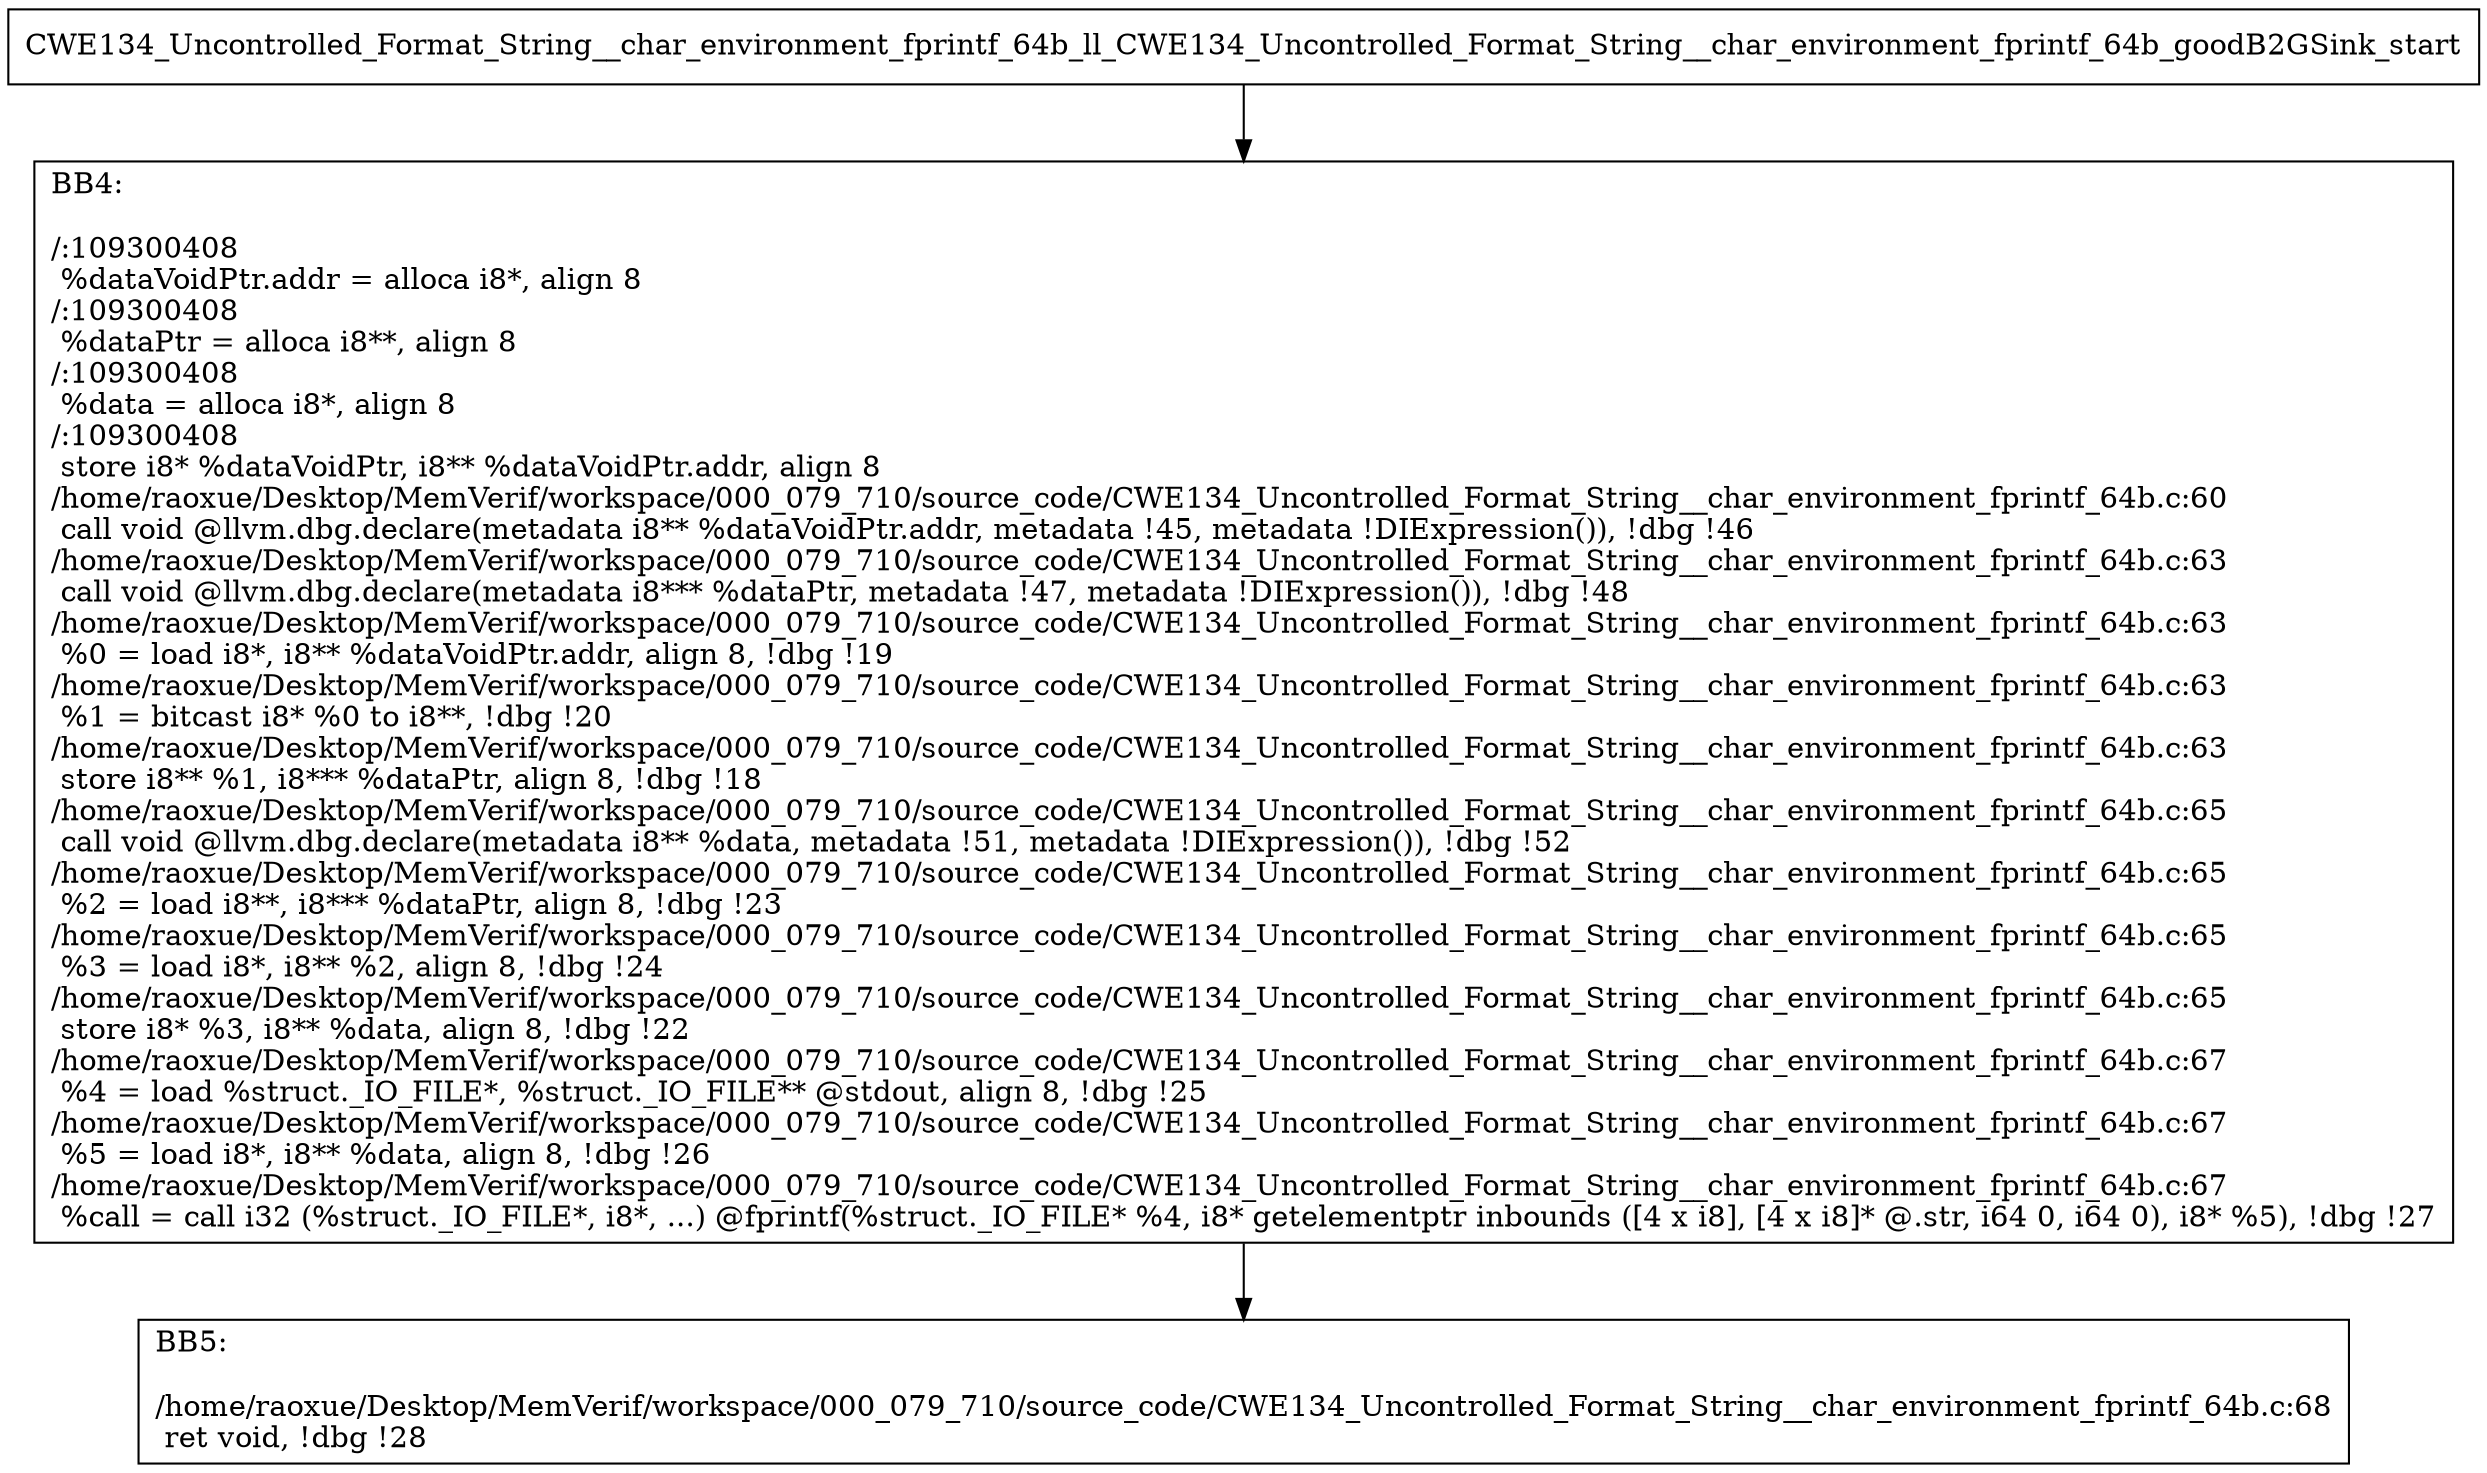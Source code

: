 digraph "CFG for'CWE134_Uncontrolled_Format_String__char_environment_fprintf_64b_ll_CWE134_Uncontrolled_Format_String__char_environment_fprintf_64b_goodB2GSink' function" {
	BBCWE134_Uncontrolled_Format_String__char_environment_fprintf_64b_ll_CWE134_Uncontrolled_Format_String__char_environment_fprintf_64b_goodB2GSink_start[shape=record,label="{CWE134_Uncontrolled_Format_String__char_environment_fprintf_64b_ll_CWE134_Uncontrolled_Format_String__char_environment_fprintf_64b_goodB2GSink_start}"];
	BBCWE134_Uncontrolled_Format_String__char_environment_fprintf_64b_ll_CWE134_Uncontrolled_Format_String__char_environment_fprintf_64b_goodB2GSink_start-> CWE134_Uncontrolled_Format_String__char_environment_fprintf_64b_ll_CWE134_Uncontrolled_Format_String__char_environment_fprintf_64b_goodB2GSinkBB4;
	CWE134_Uncontrolled_Format_String__char_environment_fprintf_64b_ll_CWE134_Uncontrolled_Format_String__char_environment_fprintf_64b_goodB2GSinkBB4 [shape=record, label="{BB4:\l\l/:109300408\l
  %dataVoidPtr.addr = alloca i8*, align 8\l
/:109300408\l
  %dataPtr = alloca i8**, align 8\l
/:109300408\l
  %data = alloca i8*, align 8\l
/:109300408\l
  store i8* %dataVoidPtr, i8** %dataVoidPtr.addr, align 8\l
/home/raoxue/Desktop/MemVerif/workspace/000_079_710/source_code/CWE134_Uncontrolled_Format_String__char_environment_fprintf_64b.c:60\l
  call void @llvm.dbg.declare(metadata i8** %dataVoidPtr.addr, metadata !45, metadata !DIExpression()), !dbg !46\l
/home/raoxue/Desktop/MemVerif/workspace/000_079_710/source_code/CWE134_Uncontrolled_Format_String__char_environment_fprintf_64b.c:63\l
  call void @llvm.dbg.declare(metadata i8*** %dataPtr, metadata !47, metadata !DIExpression()), !dbg !48\l
/home/raoxue/Desktop/MemVerif/workspace/000_079_710/source_code/CWE134_Uncontrolled_Format_String__char_environment_fprintf_64b.c:63\l
  %0 = load i8*, i8** %dataVoidPtr.addr, align 8, !dbg !19\l
/home/raoxue/Desktop/MemVerif/workspace/000_079_710/source_code/CWE134_Uncontrolled_Format_String__char_environment_fprintf_64b.c:63\l
  %1 = bitcast i8* %0 to i8**, !dbg !20\l
/home/raoxue/Desktop/MemVerif/workspace/000_079_710/source_code/CWE134_Uncontrolled_Format_String__char_environment_fprintf_64b.c:63\l
  store i8** %1, i8*** %dataPtr, align 8, !dbg !18\l
/home/raoxue/Desktop/MemVerif/workspace/000_079_710/source_code/CWE134_Uncontrolled_Format_String__char_environment_fprintf_64b.c:65\l
  call void @llvm.dbg.declare(metadata i8** %data, metadata !51, metadata !DIExpression()), !dbg !52\l
/home/raoxue/Desktop/MemVerif/workspace/000_079_710/source_code/CWE134_Uncontrolled_Format_String__char_environment_fprintf_64b.c:65\l
  %2 = load i8**, i8*** %dataPtr, align 8, !dbg !23\l
/home/raoxue/Desktop/MemVerif/workspace/000_079_710/source_code/CWE134_Uncontrolled_Format_String__char_environment_fprintf_64b.c:65\l
  %3 = load i8*, i8** %2, align 8, !dbg !24\l
/home/raoxue/Desktop/MemVerif/workspace/000_079_710/source_code/CWE134_Uncontrolled_Format_String__char_environment_fprintf_64b.c:65\l
  store i8* %3, i8** %data, align 8, !dbg !22\l
/home/raoxue/Desktop/MemVerif/workspace/000_079_710/source_code/CWE134_Uncontrolled_Format_String__char_environment_fprintf_64b.c:67\l
  %4 = load %struct._IO_FILE*, %struct._IO_FILE** @stdout, align 8, !dbg !25\l
/home/raoxue/Desktop/MemVerif/workspace/000_079_710/source_code/CWE134_Uncontrolled_Format_String__char_environment_fprintf_64b.c:67\l
  %5 = load i8*, i8** %data, align 8, !dbg !26\l
/home/raoxue/Desktop/MemVerif/workspace/000_079_710/source_code/CWE134_Uncontrolled_Format_String__char_environment_fprintf_64b.c:67\l
  %call = call i32 (%struct._IO_FILE*, i8*, ...) @fprintf(%struct._IO_FILE* %4, i8* getelementptr inbounds ([4 x i8], [4 x i8]* @.str, i64 0, i64 0), i8* %5), !dbg !27\l
}"];
	CWE134_Uncontrolled_Format_String__char_environment_fprintf_64b_ll_CWE134_Uncontrolled_Format_String__char_environment_fprintf_64b_goodB2GSinkBB4-> CWE134_Uncontrolled_Format_String__char_environment_fprintf_64b_ll_CWE134_Uncontrolled_Format_String__char_environment_fprintf_64b_goodB2GSinkBB5;
	CWE134_Uncontrolled_Format_String__char_environment_fprintf_64b_ll_CWE134_Uncontrolled_Format_String__char_environment_fprintf_64b_goodB2GSinkBB5 [shape=record, label="{BB5:\l\l/home/raoxue/Desktop/MemVerif/workspace/000_079_710/source_code/CWE134_Uncontrolled_Format_String__char_environment_fprintf_64b.c:68\l
  ret void, !dbg !28\l
}"];
}
